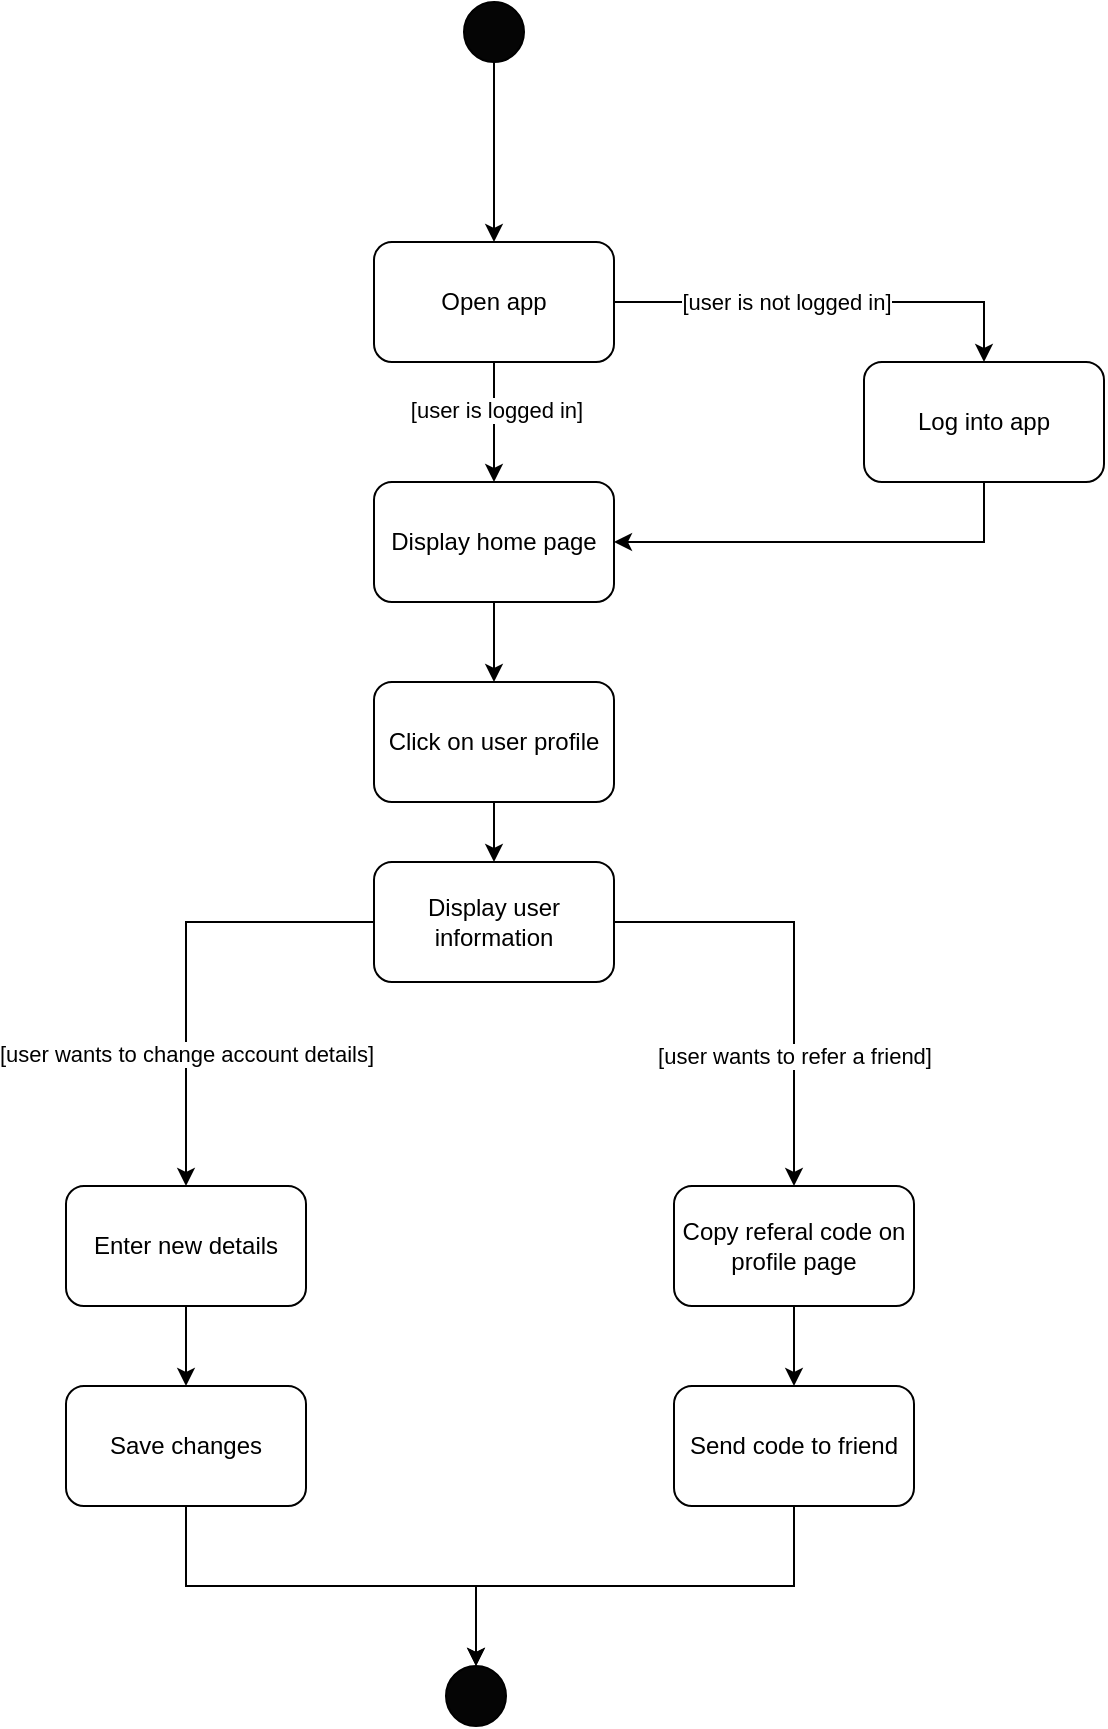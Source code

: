 <mxfile version="20.4.0" type="github">
  <diagram id="prtHgNgQTEPvFCAcTncT" name="Page-1">
    <mxGraphModel dx="1422" dy="754" grid="0" gridSize="10" guides="1" tooltips="1" connect="1" arrows="1" fold="1" page="1" pageScale="1" pageWidth="827" pageHeight="1169" math="0" shadow="0">
      <root>
        <mxCell id="0" />
        <mxCell id="1" parent="0" />
        <mxCell id="3FvRO2XjgYyoS-y384rJ-1" value="" style="edgeStyle=orthogonalEdgeStyle;rounded=0;orthogonalLoop=1;jettySize=auto;html=1;" parent="1" source="3FvRO2XjgYyoS-y384rJ-2" target="3FvRO2XjgYyoS-y384rJ-4" edge="1">
          <mxGeometry relative="1" as="geometry" />
        </mxCell>
        <mxCell id="3FvRO2XjgYyoS-y384rJ-2" value="" style="ellipse;whiteSpace=wrap;html=1;direction=east;fillColor=#050505;" parent="1" vertex="1">
          <mxGeometry x="300" y="40" width="30" height="30" as="geometry" />
        </mxCell>
        <mxCell id="3FvRO2XjgYyoS-y384rJ-6" value="" style="edgeStyle=orthogonalEdgeStyle;rounded=0;orthogonalLoop=1;jettySize=auto;html=1;entryX=0.5;entryY=0;entryDx=0;entryDy=0;" parent="1" source="3FvRO2XjgYyoS-y384rJ-4" target="G_mbXG8CVvaJ8GyLMfsg-7" edge="1">
          <mxGeometry relative="1" as="geometry">
            <Array as="points">
              <mxPoint x="315" y="260" />
              <mxPoint x="315" y="260" />
            </Array>
          </mxGeometry>
        </mxCell>
        <mxCell id="G_mbXG8CVvaJ8GyLMfsg-9" value="[user is logged in]" style="edgeLabel;html=1;align=center;verticalAlign=middle;resizable=0;points=[];" parent="3FvRO2XjgYyoS-y384rJ-6" vertex="1" connectable="0">
          <mxGeometry x="-0.202" y="1" relative="1" as="geometry">
            <mxPoint as="offset" />
          </mxGeometry>
        </mxCell>
        <mxCell id="G_mbXG8CVvaJ8GyLMfsg-4" value="" style="edgeStyle=orthogonalEdgeStyle;rounded=0;orthogonalLoop=1;jettySize=auto;html=1;" parent="1" source="3FvRO2XjgYyoS-y384rJ-4" target="G_mbXG8CVvaJ8GyLMfsg-3" edge="1">
          <mxGeometry relative="1" as="geometry">
            <Array as="points">
              <mxPoint x="560" y="190" />
            </Array>
          </mxGeometry>
        </mxCell>
        <mxCell id="G_mbXG8CVvaJ8GyLMfsg-6" value="[user is not logged in]" style="edgeLabel;html=1;align=center;verticalAlign=middle;resizable=0;points=[];" parent="G_mbXG8CVvaJ8GyLMfsg-4" vertex="1" connectable="0">
          <mxGeometry x="-0.314" y="3" relative="1" as="geometry">
            <mxPoint x="12" y="3" as="offset" />
          </mxGeometry>
        </mxCell>
        <mxCell id="3FvRO2XjgYyoS-y384rJ-4" value="Open app" style="rounded=1;whiteSpace=wrap;html=1;fillColor=#FFFFFF;" parent="1" vertex="1">
          <mxGeometry x="255" y="160" width="120" height="60" as="geometry" />
        </mxCell>
        <mxCell id="3FvRO2XjgYyoS-y384rJ-9" value="" style="edgeStyle=orthogonalEdgeStyle;rounded=0;orthogonalLoop=1;jettySize=auto;html=1;" parent="1" source="3FvRO2XjgYyoS-y384rJ-5" target="3FvRO2XjgYyoS-y384rJ-8" edge="1">
          <mxGeometry relative="1" as="geometry" />
        </mxCell>
        <mxCell id="3FvRO2XjgYyoS-y384rJ-10" value="[user wants to change account details]" style="edgeLabel;html=1;align=center;verticalAlign=middle;resizable=0;points=[];" parent="3FvRO2XjgYyoS-y384rJ-9" vertex="1" connectable="0">
          <mxGeometry x="0.293" y="2" relative="1" as="geometry">
            <mxPoint x="-2" y="14" as="offset" />
          </mxGeometry>
        </mxCell>
        <mxCell id="3FvRO2XjgYyoS-y384rJ-14" value="" style="edgeStyle=orthogonalEdgeStyle;rounded=0;orthogonalLoop=1;jettySize=auto;html=1;" parent="1" source="3FvRO2XjgYyoS-y384rJ-5" target="3FvRO2XjgYyoS-y384rJ-13" edge="1">
          <mxGeometry relative="1" as="geometry" />
        </mxCell>
        <mxCell id="3FvRO2XjgYyoS-y384rJ-15" value="[user wants to refer a friend]" style="edgeLabel;html=1;align=center;verticalAlign=middle;resizable=0;points=[];" parent="3FvRO2XjgYyoS-y384rJ-14" vertex="1" connectable="0">
          <mxGeometry x="0.319" relative="1" as="geometry">
            <mxPoint y="10" as="offset" />
          </mxGeometry>
        </mxCell>
        <mxCell id="3FvRO2XjgYyoS-y384rJ-5" value="Display user information" style="rounded=1;whiteSpace=wrap;html=1;fillColor=#FFFFFF;" parent="1" vertex="1">
          <mxGeometry x="255" y="470" width="120" height="60" as="geometry" />
        </mxCell>
        <mxCell id="3FvRO2XjgYyoS-y384rJ-12" value="" style="edgeStyle=orthogonalEdgeStyle;rounded=0;orthogonalLoop=1;jettySize=auto;html=1;" parent="1" source="3FvRO2XjgYyoS-y384rJ-8" target="3FvRO2XjgYyoS-y384rJ-11" edge="1">
          <mxGeometry relative="1" as="geometry" />
        </mxCell>
        <mxCell id="3FvRO2XjgYyoS-y384rJ-8" value="Enter new details" style="rounded=1;whiteSpace=wrap;html=1;fillColor=#FFFFFF;" parent="1" vertex="1">
          <mxGeometry x="101" y="632" width="120" height="60" as="geometry" />
        </mxCell>
        <mxCell id="3FvRO2XjgYyoS-y384rJ-19" style="edgeStyle=orthogonalEdgeStyle;rounded=0;orthogonalLoop=1;jettySize=auto;html=1;entryX=0.5;entryY=0;entryDx=0;entryDy=0;" parent="1" source="3FvRO2XjgYyoS-y384rJ-11" target="3FvRO2XjgYyoS-y384rJ-18" edge="1">
          <mxGeometry relative="1" as="geometry">
            <mxPoint x="306" y="872" as="targetPoint" />
            <Array as="points">
              <mxPoint x="161" y="832" />
              <mxPoint x="306" y="832" />
            </Array>
          </mxGeometry>
        </mxCell>
        <mxCell id="3FvRO2XjgYyoS-y384rJ-11" value="Save changes" style="rounded=1;whiteSpace=wrap;html=1;fillColor=#FFFFFF;" parent="1" vertex="1">
          <mxGeometry x="101" y="732" width="120" height="60" as="geometry" />
        </mxCell>
        <mxCell id="3FvRO2XjgYyoS-y384rJ-17" value="" style="edgeStyle=orthogonalEdgeStyle;rounded=0;orthogonalLoop=1;jettySize=auto;html=1;" parent="1" source="3FvRO2XjgYyoS-y384rJ-13" target="3FvRO2XjgYyoS-y384rJ-16" edge="1">
          <mxGeometry relative="1" as="geometry" />
        </mxCell>
        <mxCell id="3FvRO2XjgYyoS-y384rJ-13" value="Copy referal code on profile page" style="rounded=1;whiteSpace=wrap;html=1;fillColor=#FFFFFF;" parent="1" vertex="1">
          <mxGeometry x="405" y="632" width="120" height="60" as="geometry" />
        </mxCell>
        <mxCell id="3FvRO2XjgYyoS-y384rJ-20" style="edgeStyle=orthogonalEdgeStyle;rounded=0;orthogonalLoop=1;jettySize=auto;html=1;entryX=0.5;entryY=0;entryDx=0;entryDy=0;" parent="1" source="3FvRO2XjgYyoS-y384rJ-16" target="3FvRO2XjgYyoS-y384rJ-18" edge="1">
          <mxGeometry relative="1" as="geometry">
            <Array as="points">
              <mxPoint x="465" y="832" />
              <mxPoint x="306" y="832" />
            </Array>
          </mxGeometry>
        </mxCell>
        <mxCell id="3FvRO2XjgYyoS-y384rJ-16" value="Send code to friend" style="rounded=1;whiteSpace=wrap;html=1;fillColor=#FFFFFF;" parent="1" vertex="1">
          <mxGeometry x="405" y="732" width="120" height="60" as="geometry" />
        </mxCell>
        <mxCell id="3FvRO2XjgYyoS-y384rJ-18" value="" style="ellipse;whiteSpace=wrap;html=1;direction=east;fillColor=#050505;" parent="1" vertex="1">
          <mxGeometry x="291" y="872" width="30" height="30" as="geometry" />
        </mxCell>
        <mxCell id="G_mbXG8CVvaJ8GyLMfsg-2" style="edgeStyle=orthogonalEdgeStyle;rounded=0;orthogonalLoop=1;jettySize=auto;html=1;entryX=0.5;entryY=0;entryDx=0;entryDy=0;" parent="1" source="G_mbXG8CVvaJ8GyLMfsg-1" target="3FvRO2XjgYyoS-y384rJ-5" edge="1">
          <mxGeometry relative="1" as="geometry" />
        </mxCell>
        <mxCell id="G_mbXG8CVvaJ8GyLMfsg-1" value="Click on user profile" style="rounded=1;whiteSpace=wrap;html=1;fillColor=#FFFFFF;" parent="1" vertex="1">
          <mxGeometry x="255" y="380" width="120" height="60" as="geometry" />
        </mxCell>
        <mxCell id="G_mbXG8CVvaJ8GyLMfsg-5" style="edgeStyle=orthogonalEdgeStyle;rounded=0;orthogonalLoop=1;jettySize=auto;html=1;entryX=1;entryY=0.5;entryDx=0;entryDy=0;" parent="1" source="G_mbXG8CVvaJ8GyLMfsg-3" target="G_mbXG8CVvaJ8GyLMfsg-7" edge="1">
          <mxGeometry relative="1" as="geometry">
            <Array as="points">
              <mxPoint x="560" y="310" />
            </Array>
          </mxGeometry>
        </mxCell>
        <mxCell id="G_mbXG8CVvaJ8GyLMfsg-3" value="Log into app" style="rounded=1;whiteSpace=wrap;html=1;fillColor=#FFFFFF;" parent="1" vertex="1">
          <mxGeometry x="500" y="220" width="120" height="60" as="geometry" />
        </mxCell>
        <mxCell id="G_mbXG8CVvaJ8GyLMfsg-8" style="edgeStyle=orthogonalEdgeStyle;rounded=0;orthogonalLoop=1;jettySize=auto;html=1;entryX=0.5;entryY=0;entryDx=0;entryDy=0;" parent="1" source="G_mbXG8CVvaJ8GyLMfsg-7" target="G_mbXG8CVvaJ8GyLMfsg-1" edge="1">
          <mxGeometry relative="1" as="geometry" />
        </mxCell>
        <mxCell id="G_mbXG8CVvaJ8GyLMfsg-7" value="Display home page" style="rounded=1;whiteSpace=wrap;html=1;fillColor=#FFFFFF;" parent="1" vertex="1">
          <mxGeometry x="255" y="280" width="120" height="60" as="geometry" />
        </mxCell>
      </root>
    </mxGraphModel>
  </diagram>
</mxfile>
